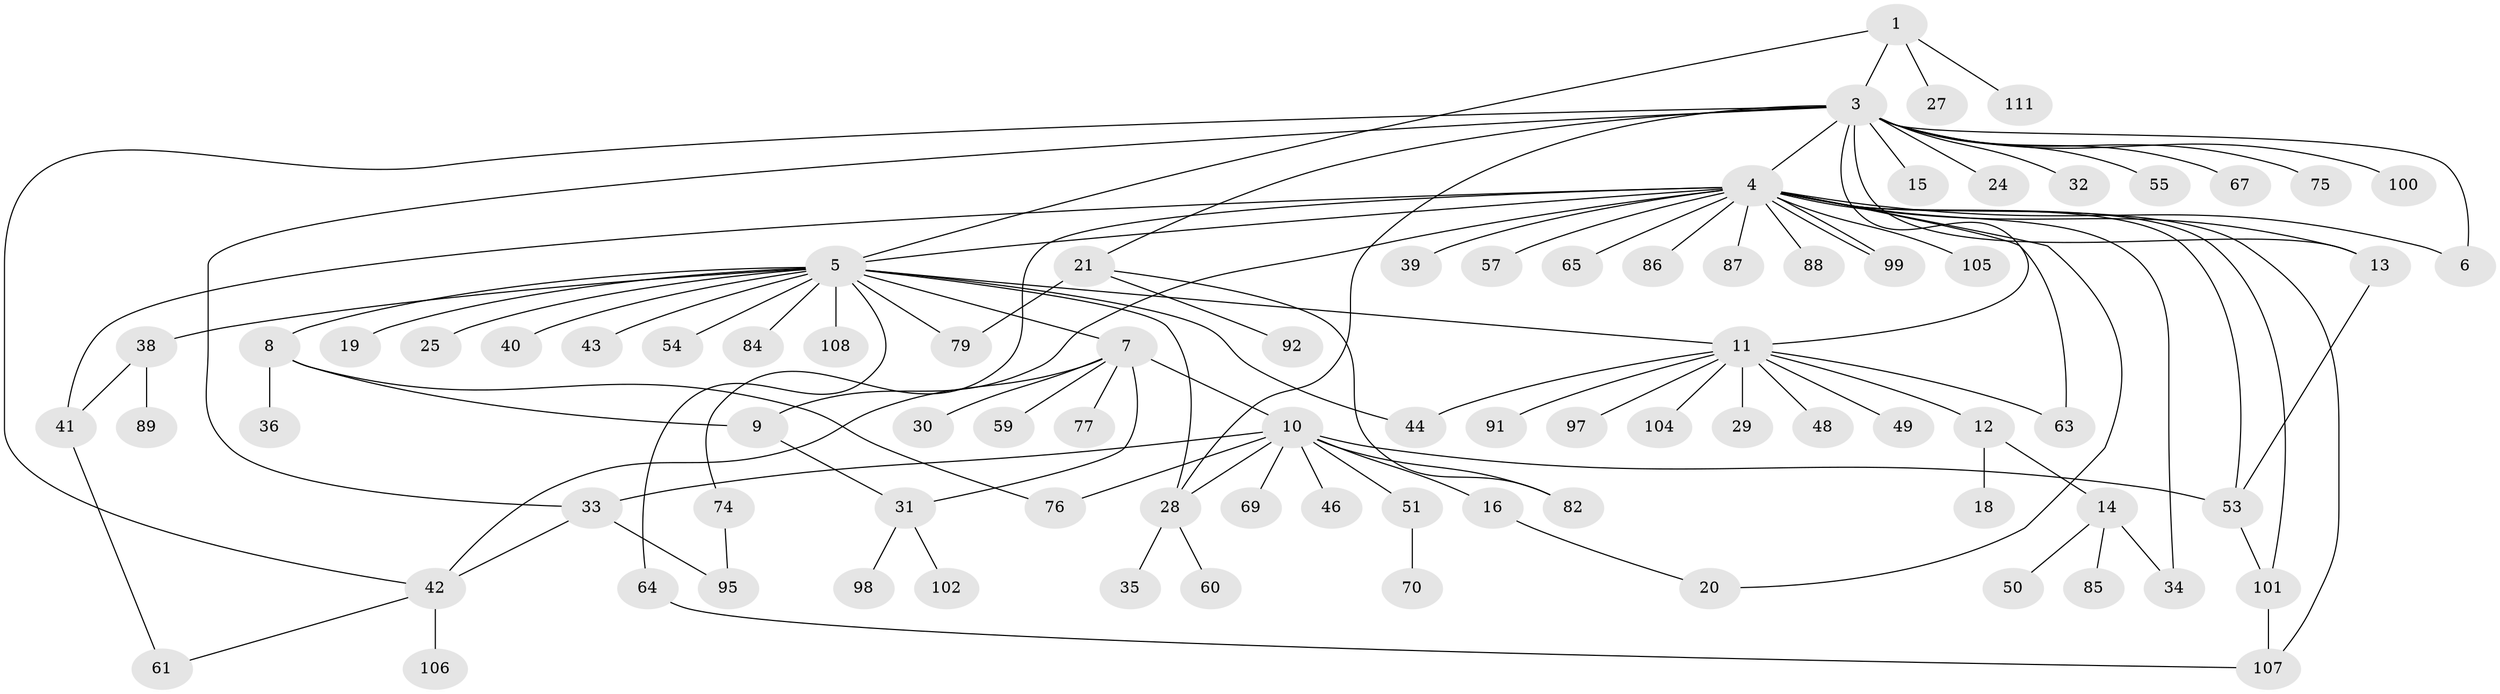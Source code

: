 // original degree distribution, {4: 0.061946902654867256, 2: 0.20353982300884957, 16: 0.008849557522123894, 18: 0.017699115044247787, 8: 0.008849557522123894, 5: 0.04424778761061947, 11: 0.008849557522123894, 12: 0.008849557522123894, 1: 0.5309734513274337, 3: 0.09734513274336283, 7: 0.008849557522123894}
// Generated by graph-tools (version 1.1) at 2025/41/03/06/25 10:41:48]
// undirected, 83 vertices, 109 edges
graph export_dot {
graph [start="1"]
  node [color=gray90,style=filled];
  1 [super="+2"];
  3 [super="+94"];
  4 [super="+17"];
  5 [super="+90"];
  6;
  7 [super="+47"];
  8 [super="+73"];
  9 [super="+78"];
  10 [super="+83"];
  11 [super="+23"];
  12 [super="+22"];
  13 [super="+96"];
  14;
  15;
  16 [super="+26"];
  18 [super="+37"];
  19;
  20 [super="+62"];
  21 [super="+52"];
  24;
  25;
  27;
  28 [super="+103"];
  29;
  30;
  31 [super="+68"];
  32 [super="+56"];
  33 [super="+58"];
  34 [super="+72"];
  35;
  36;
  38 [super="+71"];
  39;
  40;
  41 [super="+45"];
  42;
  43;
  44;
  46;
  48;
  49 [super="+66"];
  50;
  51 [super="+113"];
  53 [super="+81"];
  54;
  55;
  57;
  59;
  60 [super="+110"];
  61;
  63;
  64 [super="+109"];
  65 [super="+93"];
  67 [super="+80"];
  69;
  70;
  74;
  75;
  76;
  77;
  79;
  82;
  84;
  85;
  86;
  87;
  88;
  89;
  91;
  92;
  95;
  97;
  98;
  99;
  100;
  101;
  102;
  104;
  105;
  106;
  107 [super="+112"];
  108;
  111;
  1 -- 5;
  1 -- 27;
  1 -- 111;
  1 -- 3;
  3 -- 4;
  3 -- 6;
  3 -- 11;
  3 -- 13;
  3 -- 15;
  3 -- 21;
  3 -- 24;
  3 -- 32;
  3 -- 33 [weight=2];
  3 -- 42;
  3 -- 55;
  3 -- 67;
  3 -- 75;
  3 -- 100;
  3 -- 28;
  4 -- 5;
  4 -- 6;
  4 -- 9;
  4 -- 13;
  4 -- 20;
  4 -- 34;
  4 -- 39;
  4 -- 41 [weight=2];
  4 -- 53;
  4 -- 63;
  4 -- 65;
  4 -- 74;
  4 -- 86;
  4 -- 99;
  4 -- 99;
  4 -- 101;
  4 -- 105;
  4 -- 87;
  4 -- 88;
  4 -- 107;
  4 -- 57;
  5 -- 7;
  5 -- 8;
  5 -- 11;
  5 -- 19;
  5 -- 25;
  5 -- 28;
  5 -- 38;
  5 -- 40;
  5 -- 43;
  5 -- 44;
  5 -- 54;
  5 -- 64;
  5 -- 79;
  5 -- 84;
  5 -- 108;
  7 -- 10;
  7 -- 30;
  7 -- 42;
  7 -- 59;
  7 -- 77;
  7 -- 31;
  8 -- 9;
  8 -- 36;
  8 -- 76;
  9 -- 31;
  10 -- 16;
  10 -- 33;
  10 -- 46;
  10 -- 51;
  10 -- 53;
  10 -- 69;
  10 -- 76;
  10 -- 82;
  10 -- 28;
  11 -- 12;
  11 -- 29;
  11 -- 44;
  11 -- 48;
  11 -- 49;
  11 -- 63;
  11 -- 91;
  11 -- 97;
  11 -- 104;
  12 -- 14;
  12 -- 18;
  13 -- 53;
  14 -- 34;
  14 -- 50;
  14 -- 85;
  16 -- 20;
  21 -- 79;
  21 -- 82;
  21 -- 92;
  28 -- 35;
  28 -- 60;
  31 -- 102;
  31 -- 98;
  33 -- 42;
  33 -- 95;
  38 -- 41;
  38 -- 89;
  41 -- 61;
  42 -- 61;
  42 -- 106;
  51 -- 70;
  53 -- 101;
  64 -- 107;
  74 -- 95;
  101 -- 107;
}
